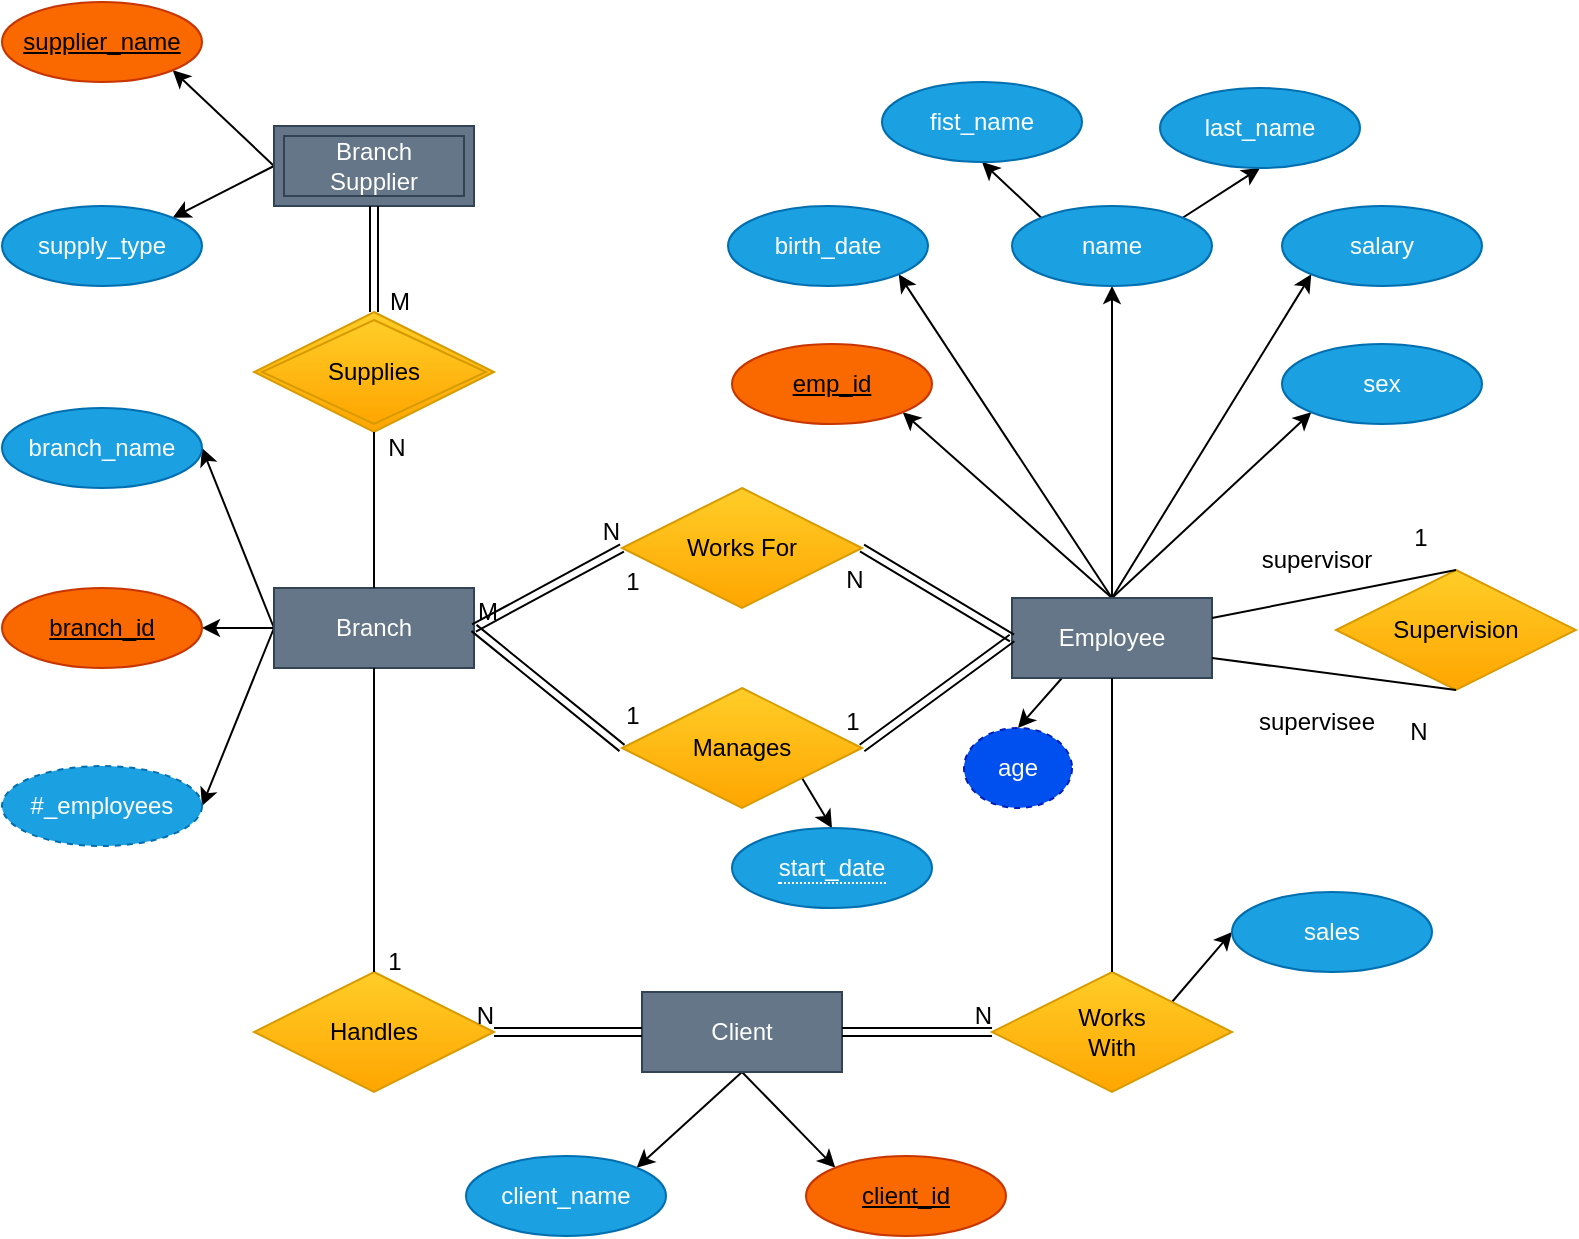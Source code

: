 <mxfile>
    <diagram id="BO3fNUki4Mj-shOOcm3u" name="Page-1">
        <mxGraphModel dx="1246" dy="814" grid="0" gridSize="10" guides="1" tooltips="1" connect="1" arrows="1" fold="1" page="1" pageScale="1" pageWidth="850" pageHeight="1100" background="#FFFFFF" math="0" shadow="0">
            <root>
                <mxCell id="0"/>
                <mxCell id="1" parent="0"/>
                <mxCell id="69" style="edgeStyle=none;html=1;exitX=0;exitY=0.5;exitDx=0;exitDy=0;entryX=1;entryY=0.5;entryDx=0;entryDy=0;strokeColor=#000000;fontColor=#000000;" parent="1" source="2" target="30" edge="1">
                    <mxGeometry relative="1" as="geometry"/>
                </mxCell>
                <mxCell id="70" style="edgeStyle=none;html=1;exitX=0;exitY=0.5;exitDx=0;exitDy=0;entryX=1;entryY=0.5;entryDx=0;entryDy=0;strokeColor=#000000;fontColor=#000000;" parent="1" source="2" target="25" edge="1">
                    <mxGeometry relative="1" as="geometry"/>
                </mxCell>
                <mxCell id="79" style="edgeStyle=none;html=1;exitX=0;exitY=0.5;exitDx=0;exitDy=0;entryX=1;entryY=0.5;entryDx=0;entryDy=0;strokeColor=#000000;" edge="1" parent="1" source="2" target="76">
                    <mxGeometry relative="1" as="geometry"/>
                </mxCell>
                <mxCell id="2" value="Branch" style="whiteSpace=wrap;html=1;align=center;fillColor=#647687;fontColor=#ffffff;strokeColor=#314354;" parent="1" vertex="1">
                    <mxGeometry x="148" y="461" width="100" height="40" as="geometry"/>
                </mxCell>
                <mxCell id="16" style="edgeStyle=none;html=1;exitX=0.5;exitY=0;exitDx=0;exitDy=0;strokeColor=#000000;entryX=0.5;entryY=1;entryDx=0;entryDy=0;" parent="1" source="3" target="9" edge="1">
                    <mxGeometry relative="1" as="geometry">
                        <mxPoint x="553.286" y="192.92" as="targetPoint"/>
                    </mxGeometry>
                </mxCell>
                <mxCell id="36" style="edgeStyle=none;html=1;entryX=0;entryY=1;entryDx=0;entryDy=0;strokeColor=#000000;exitX=0.5;exitY=0;exitDx=0;exitDy=0;" parent="1" source="3" target="12" edge="1">
                    <mxGeometry relative="1" as="geometry">
                        <mxPoint x="859" y="231" as="sourcePoint"/>
                    </mxGeometry>
                </mxCell>
                <mxCell id="37" style="edgeStyle=none;html=1;exitX=0.5;exitY=0;exitDx=0;exitDy=0;entryX=1;entryY=1;entryDx=0;entryDy=0;strokeColor=#000000;" parent="1" source="3" target="13" edge="1">
                    <mxGeometry relative="1" as="geometry"/>
                </mxCell>
                <mxCell id="38" style="edgeStyle=none;html=1;exitX=0.5;exitY=0;exitDx=0;exitDy=0;entryX=0;entryY=1;entryDx=0;entryDy=0;strokeColor=#000000;" parent="1" source="3" target="8" edge="1">
                    <mxGeometry relative="1" as="geometry"/>
                </mxCell>
                <mxCell id="39" style="edgeStyle=none;html=1;exitX=0.5;exitY=0;exitDx=0;exitDy=0;entryX=1;entryY=1;entryDx=0;entryDy=0;strokeColor=#000000;" parent="1" source="3" target="14" edge="1">
                    <mxGeometry relative="1" as="geometry"/>
                </mxCell>
                <mxCell id="75" style="edgeStyle=none;html=1;exitX=0.25;exitY=1;exitDx=0;exitDy=0;entryX=0.5;entryY=0;entryDx=0;entryDy=0;strokeColor=#000000;" edge="1" parent="1" source="3" target="15">
                    <mxGeometry relative="1" as="geometry"/>
                </mxCell>
                <mxCell id="3" value="Employee" style="whiteSpace=wrap;html=1;align=center;fillColor=#647687;fontColor=#ffffff;strokeColor=#314354;" parent="1" vertex="1">
                    <mxGeometry x="517" y="466" width="100" height="40" as="geometry"/>
                </mxCell>
                <mxCell id="100" style="edgeStyle=none;html=1;exitX=0.5;exitY=1;exitDx=0;exitDy=0;entryX=0;entryY=0;entryDx=0;entryDy=0;strokeColor=#000000;fontColor=#000000;" edge="1" parent="1" source="4" target="33">
                    <mxGeometry relative="1" as="geometry"/>
                </mxCell>
                <mxCell id="101" style="edgeStyle=none;html=1;exitX=0.5;exitY=1;exitDx=0;exitDy=0;entryX=1;entryY=0;entryDx=0;entryDy=0;strokeColor=#000000;fontColor=#000000;" edge="1" parent="1" source="4" target="32">
                    <mxGeometry relative="1" as="geometry"/>
                </mxCell>
                <mxCell id="4" value="Client" style="whiteSpace=wrap;html=1;align=center;fillColor=#647687;fontColor=#ffffff;strokeColor=#314354;" parent="1" vertex="1">
                    <mxGeometry x="332" y="663" width="100" height="40" as="geometry"/>
                </mxCell>
                <mxCell id="8" value="sex" style="ellipse;whiteSpace=wrap;html=1;align=center;fillColor=#1ba1e2;fontColor=#ffffff;strokeColor=#006EAF;" parent="1" vertex="1">
                    <mxGeometry x="652" y="339" width="100" height="40" as="geometry"/>
                </mxCell>
                <mxCell id="21" style="edgeStyle=none;html=1;exitX=1;exitY=0;exitDx=0;exitDy=0;entryX=0.5;entryY=1;entryDx=0;entryDy=0;strokeColor=#000000;" parent="1" source="9" target="10" edge="1">
                    <mxGeometry relative="1" as="geometry"/>
                </mxCell>
                <mxCell id="22" style="edgeStyle=none;html=1;exitX=0;exitY=0;exitDx=0;exitDy=0;entryX=0.5;entryY=1;entryDx=0;entryDy=0;strokeColor=#000000;" parent="1" source="9" target="11" edge="1">
                    <mxGeometry relative="1" as="geometry"/>
                </mxCell>
                <mxCell id="9" value="name" style="ellipse;whiteSpace=wrap;html=1;align=center;fillColor=#1ba1e2;fontColor=#ffffff;strokeColor=#006EAF;" parent="1" vertex="1">
                    <mxGeometry x="517" y="270" width="100" height="40" as="geometry"/>
                </mxCell>
                <mxCell id="10" value="last_name" style="ellipse;whiteSpace=wrap;html=1;align=center;fillColor=#1ba1e2;fontColor=#ffffff;strokeColor=#006EAF;" parent="1" vertex="1">
                    <mxGeometry x="591" y="211" width="100" height="40" as="geometry"/>
                </mxCell>
                <mxCell id="11" value="fist_name" style="ellipse;whiteSpace=wrap;html=1;align=center;fillColor=#1ba1e2;fontColor=#ffffff;strokeColor=#006EAF;" parent="1" vertex="1">
                    <mxGeometry x="452" y="208" width="100" height="40" as="geometry"/>
                </mxCell>
                <mxCell id="12" value="salary" style="ellipse;whiteSpace=wrap;html=1;align=center;fillColor=#1ba1e2;fontColor=#ffffff;strokeColor=#006EAF;" parent="1" vertex="1">
                    <mxGeometry x="652" y="270" width="100" height="40" as="geometry"/>
                </mxCell>
                <mxCell id="13" value="birth_date" style="ellipse;whiteSpace=wrap;html=1;align=center;fillColor=#1ba1e2;fontColor=#ffffff;strokeColor=#006EAF;" parent="1" vertex="1">
                    <mxGeometry x="375" y="270" width="100" height="40" as="geometry"/>
                </mxCell>
                <mxCell id="14" value="emp_id" style="ellipse;whiteSpace=wrap;html=1;align=center;fontStyle=4;fillColor=#fa6800;fontColor=#000000;strokeColor=#C73500;" parent="1" vertex="1">
                    <mxGeometry x="377" y="339" width="100" height="40" as="geometry"/>
                </mxCell>
                <mxCell id="15" value="age" style="ellipse;whiteSpace=wrap;html=1;align=center;dashed=1;fillColor=#0050ef;fontColor=#ffffff;strokeColor=#001DBC;" parent="1" vertex="1">
                    <mxGeometry x="493" y="531" width="54" height="40" as="geometry"/>
                </mxCell>
                <mxCell id="25" value="branch_name" style="ellipse;whiteSpace=wrap;html=1;align=center;fillColor=#1ba1e2;fontColor=#ffffff;strokeColor=#006EAF;" parent="1" vertex="1">
                    <mxGeometry x="12" y="371" width="100" height="40" as="geometry"/>
                </mxCell>
                <mxCell id="30" value="branch_id" style="ellipse;whiteSpace=wrap;html=1;align=center;fontStyle=4;fillColor=#fa6800;fontColor=#000000;strokeColor=#C73500;" parent="1" vertex="1">
                    <mxGeometry x="12" y="461" width="100" height="40" as="geometry"/>
                </mxCell>
                <mxCell id="32" value="client_name" style="ellipse;whiteSpace=wrap;html=1;align=center;fillColor=#1ba1e2;fontColor=#ffffff;strokeColor=#006EAF;" parent="1" vertex="1">
                    <mxGeometry x="244" y="745" width="100" height="40" as="geometry"/>
                </mxCell>
                <mxCell id="33" value="client_id" style="ellipse;whiteSpace=wrap;html=1;align=center;fontStyle=4;fillColor=#fa6800;fontColor=#000000;strokeColor=#C73500;" parent="1" vertex="1">
                    <mxGeometry x="414" y="745" width="100" height="40" as="geometry"/>
                </mxCell>
                <mxCell id="42" value="" style="shape=link;html=1;rounded=0;strokeColor=#000000;exitX=1;exitY=0.5;exitDx=0;exitDy=0;entryX=0;entryY=0.5;entryDx=0;entryDy=0;" parent="1" source="2" target="45" edge="1">
                    <mxGeometry relative="1" as="geometry">
                        <mxPoint x="318" y="412" as="sourcePoint"/>
                        <mxPoint x="338" y="261" as="targetPoint"/>
                    </mxGeometry>
                </mxCell>
                <mxCell id="43" value="M" style="resizable=0;html=1;align=left;verticalAlign=bottom;" parent="42" connectable="0" vertex="1">
                    <mxGeometry x="-1" relative="1" as="geometry"/>
                </mxCell>
                <mxCell id="44" value="N" style="resizable=0;html=1;align=right;verticalAlign=bottom;" parent="42" connectable="0" vertex="1">
                    <mxGeometry x="1" relative="1" as="geometry"/>
                </mxCell>
                <mxCell id="45" value="Works For" style="shape=rhombus;perimeter=rhombusPerimeter;whiteSpace=wrap;html=1;align=center;fillColor=#ffcd28;strokeColor=#d79b00;gradientColor=#ffa500;" parent="1" vertex="1">
                    <mxGeometry x="322" y="411" width="120" height="60" as="geometry"/>
                </mxCell>
                <mxCell id="49" value="" style="shape=link;html=1;rounded=0;strokeColor=#000000;entryX=1;entryY=0.5;entryDx=0;entryDy=0;exitX=0;exitY=0.5;exitDx=0;exitDy=0;" parent="1" source="3" target="45" edge="1">
                    <mxGeometry relative="1" as="geometry">
                        <mxPoint x="622" y="419" as="sourcePoint"/>
                        <mxPoint x="478" y="412" as="targetPoint"/>
                    </mxGeometry>
                </mxCell>
                <mxCell id="74" style="edgeStyle=none;html=1;exitX=1;exitY=1;exitDx=0;exitDy=0;entryX=0.5;entryY=0;entryDx=0;entryDy=0;strokeColor=#000000;fontColor=#000000;" parent="1" source="56" target="73" edge="1">
                    <mxGeometry relative="1" as="geometry"/>
                </mxCell>
                <mxCell id="56" value="Manages" style="shape=rhombus;perimeter=rhombusPerimeter;whiteSpace=wrap;html=1;align=center;fillColor=#ffcd28;gradientColor=#ffa500;strokeColor=#d79b00;" parent="1" vertex="1">
                    <mxGeometry x="322" y="511" width="120" height="60" as="geometry"/>
                </mxCell>
                <mxCell id="58" value="" style="shape=link;html=1;rounded=0;strokeColor=#000000;fontColor=#000000;entryX=0;entryY=0.5;entryDx=0;entryDy=0;exitX=1;exitY=0.5;exitDx=0;exitDy=0;" parent="1" source="56" target="3" edge="1">
                    <mxGeometry relative="1" as="geometry">
                        <mxPoint x="431" y="698" as="sourcePoint"/>
                        <mxPoint x="591" y="698" as="targetPoint"/>
                    </mxGeometry>
                </mxCell>
                <mxCell id="61" value="" style="shape=link;html=1;rounded=0;strokeColor=#000000;fontColor=#000000;exitX=1;exitY=0.5;exitDx=0;exitDy=0;entryX=0;entryY=0.5;entryDx=0;entryDy=0;" parent="1" source="2" target="56" edge="1">
                    <mxGeometry relative="1" as="geometry">
                        <mxPoint x="226" y="679" as="sourcePoint"/>
                        <mxPoint x="386" y="679" as="targetPoint"/>
                    </mxGeometry>
                </mxCell>
                <mxCell id="65" value="1" style="text;html=1;align=center;verticalAlign=middle;resizable=0;points=[];autosize=1;strokeColor=none;fillColor=none;fontColor=#000000;" parent="1" vertex="1">
                    <mxGeometry x="314" y="445" width="25" height="26" as="geometry"/>
                </mxCell>
                <mxCell id="66" value="N" style="text;html=1;align=center;verticalAlign=middle;resizable=0;points=[];autosize=1;strokeColor=none;fillColor=none;fontColor=#000000;" parent="1" vertex="1">
                    <mxGeometry x="424" y="444" width="27" height="26" as="geometry"/>
                </mxCell>
                <mxCell id="67" value="1" style="text;html=1;align=center;verticalAlign=middle;resizable=0;points=[];autosize=1;strokeColor=none;fillColor=none;fontColor=#000000;" parent="1" vertex="1">
                    <mxGeometry x="314" y="512" width="25" height="26" as="geometry"/>
                </mxCell>
                <mxCell id="68" value="1" style="text;html=1;align=center;verticalAlign=middle;resizable=0;points=[];autosize=1;strokeColor=none;fillColor=none;fontColor=#000000;" parent="1" vertex="1">
                    <mxGeometry x="424" y="515" width="25" height="26" as="geometry"/>
                </mxCell>
                <mxCell id="73" value="&lt;span style=&quot;border-bottom: 1px dotted&quot;&gt;start_date&lt;/span&gt;" style="ellipse;whiteSpace=wrap;html=1;align=center;fontColor=#ffffff;fillColor=#1ba1e2;strokeColor=#006EAF;" parent="1" vertex="1">
                    <mxGeometry x="377" y="581" width="100" height="40" as="geometry"/>
                </mxCell>
                <mxCell id="76" value="#_employees" style="ellipse;whiteSpace=wrap;html=1;align=center;dashed=1;fillColor=#1ba1e2;fontColor=#ffffff;strokeColor=#006EAF;" vertex="1" parent="1">
                    <mxGeometry x="12" y="550" width="100" height="40" as="geometry"/>
                </mxCell>
                <mxCell id="77" value="Supervision" style="shape=rhombus;perimeter=rhombusPerimeter;whiteSpace=wrap;html=1;align=center;fillColor=#ffcd28;gradientColor=#ffa500;strokeColor=#d79b00;" vertex="1" parent="1">
                    <mxGeometry x="679" y="452" width="120" height="60" as="geometry"/>
                </mxCell>
                <mxCell id="81" value="" style="endArrow=none;html=1;rounded=0;strokeColor=#000000;exitX=1;exitY=0.75;exitDx=0;exitDy=0;entryX=0.5;entryY=1;entryDx=0;entryDy=0;" edge="1" parent="1" source="3" target="77">
                    <mxGeometry relative="1" as="geometry">
                        <mxPoint x="608" y="562" as="sourcePoint"/>
                        <mxPoint x="739" y="538" as="targetPoint"/>
                    </mxGeometry>
                </mxCell>
                <mxCell id="83" value="" style="endArrow=none;html=1;rounded=0;strokeColor=#000000;exitX=1;exitY=0.25;exitDx=0;exitDy=0;entryX=0.5;entryY=0;entryDx=0;entryDy=0;" edge="1" parent="1" source="3" target="77">
                    <mxGeometry relative="1" as="geometry">
                        <mxPoint x="627" y="506" as="sourcePoint"/>
                        <mxPoint x="749.0" y="522" as="targetPoint"/>
                    </mxGeometry>
                </mxCell>
                <mxCell id="84" value="&lt;font color=&quot;#000000&quot;&gt;supervisor&lt;/font&gt;" style="text;html=1;align=center;verticalAlign=middle;resizable=0;points=[];autosize=1;strokeColor=none;fillColor=none;" vertex="1" parent="1">
                    <mxGeometry x="632" y="434" width="73" height="26" as="geometry"/>
                </mxCell>
                <mxCell id="85" value="&lt;font color=&quot;#000000&quot;&gt;supervisee&lt;/font&gt;" style="text;html=1;align=center;verticalAlign=middle;resizable=0;points=[];autosize=1;strokeColor=none;fillColor=none;" vertex="1" parent="1">
                    <mxGeometry x="631" y="515" width="76" height="26" as="geometry"/>
                </mxCell>
                <mxCell id="87" value="N" style="text;html=1;align=center;verticalAlign=middle;resizable=0;points=[];autosize=1;strokeColor=none;fillColor=none;fontColor=#000000;" vertex="1" parent="1">
                    <mxGeometry x="706" y="520" width="27" height="26" as="geometry"/>
                </mxCell>
                <mxCell id="89" value="1" style="text;html=1;align=center;verticalAlign=middle;resizable=0;points=[];autosize=1;strokeColor=none;fillColor=none;fontColor=#000000;" vertex="1" parent="1">
                    <mxGeometry x="708" y="423" width="25" height="26" as="geometry"/>
                </mxCell>
                <mxCell id="121" style="edgeStyle=none;html=1;exitX=1;exitY=0;exitDx=0;exitDy=0;entryX=0;entryY=0.5;entryDx=0;entryDy=0;strokeColor=#000000;fontColor=#000000;" edge="1" parent="1" source="93" target="120">
                    <mxGeometry relative="1" as="geometry"/>
                </mxCell>
                <mxCell id="93" value="Works&lt;br&gt;With" style="shape=rhombus;perimeter=rhombusPerimeter;whiteSpace=wrap;html=1;align=center;fillColor=#ffcd28;gradientColor=#ffa500;strokeColor=#d79b00;" vertex="1" parent="1">
                    <mxGeometry x="507" y="653" width="120" height="60" as="geometry"/>
                </mxCell>
                <mxCell id="95" value="" style="endArrow=none;html=1;rounded=0;strokeColor=#000000;fontColor=#000000;exitX=0.5;exitY=0;exitDx=0;exitDy=0;entryX=0.5;entryY=1;entryDx=0;entryDy=0;" edge="1" parent="1" source="93" target="3">
                    <mxGeometry relative="1" as="geometry">
                        <mxPoint x="342" y="569" as="sourcePoint"/>
                        <mxPoint x="502" y="569" as="targetPoint"/>
                    </mxGeometry>
                </mxCell>
                <mxCell id="98" value="" style="shape=link;html=1;rounded=0;strokeColor=#000000;fontColor=#000000;entryX=0;entryY=0.5;entryDx=0;entryDy=0;" edge="1" parent="1" source="4" target="93">
                    <mxGeometry relative="1" as="geometry">
                        <mxPoint x="430" y="683" as="sourcePoint"/>
                        <mxPoint x="508" y="680" as="targetPoint"/>
                    </mxGeometry>
                </mxCell>
                <mxCell id="99" value="N" style="resizable=0;html=1;align=right;verticalAlign=bottom;fontColor=#000000;" connectable="0" vertex="1" parent="98">
                    <mxGeometry x="1" relative="1" as="geometry"/>
                </mxCell>
                <mxCell id="102" value="Handles" style="shape=rhombus;perimeter=rhombusPerimeter;whiteSpace=wrap;html=1;align=center;fillColor=#ffcd28;gradientColor=#ffa500;strokeColor=#d79b00;" vertex="1" parent="1">
                    <mxGeometry x="138" y="653" width="120" height="60" as="geometry"/>
                </mxCell>
                <mxCell id="103" value="" style="shape=link;html=1;rounded=0;strokeColor=#000000;fontColor=#000000;entryX=1;entryY=0.5;entryDx=0;entryDy=0;exitX=0;exitY=0.5;exitDx=0;exitDy=0;" edge="1" parent="1" source="4" target="102">
                    <mxGeometry relative="1" as="geometry">
                        <mxPoint x="154" y="741" as="sourcePoint"/>
                        <mxPoint x="314" y="741" as="targetPoint"/>
                    </mxGeometry>
                </mxCell>
                <mxCell id="104" value="N" style="resizable=0;html=1;align=right;verticalAlign=bottom;fontColor=#000000;" connectable="0" vertex="1" parent="103">
                    <mxGeometry x="1" relative="1" as="geometry"/>
                </mxCell>
                <mxCell id="105" value="" style="endArrow=none;html=1;rounded=0;strokeColor=#000000;fontColor=#000000;exitX=0.5;exitY=1;exitDx=0;exitDy=0;entryX=0.5;entryY=0;entryDx=0;entryDy=0;" edge="1" parent="1" source="2" target="102">
                    <mxGeometry relative="1" as="geometry">
                        <mxPoint x="418" y="555" as="sourcePoint"/>
                        <mxPoint x="578" y="555" as="targetPoint"/>
                    </mxGeometry>
                </mxCell>
                <mxCell id="106" value="1" style="text;html=1;align=center;verticalAlign=middle;resizable=0;points=[];autosize=1;strokeColor=none;fillColor=none;fontColor=#000000;" vertex="1" parent="1">
                    <mxGeometry x="195" y="635" width="25" height="26" as="geometry"/>
                </mxCell>
                <mxCell id="111" value="Supplies" style="shape=rhombus;double=1;perimeter=rhombusPerimeter;whiteSpace=wrap;html=1;align=center;fillColor=#ffcd28;gradientColor=#ffa500;strokeColor=#d79b00;" vertex="1" parent="1">
                    <mxGeometry x="138" y="323" width="120" height="60" as="geometry"/>
                </mxCell>
                <mxCell id="112" value="" style="endArrow=none;html=1;rounded=0;strokeColor=#000000;fontColor=#000000;exitX=0.5;exitY=1;exitDx=0;exitDy=0;entryX=0.5;entryY=0;entryDx=0;entryDy=0;" edge="1" parent="1" source="111" target="2">
                    <mxGeometry relative="1" as="geometry">
                        <mxPoint x="195" y="409.57" as="sourcePoint"/>
                        <mxPoint x="355" y="409.57" as="targetPoint"/>
                    </mxGeometry>
                </mxCell>
                <mxCell id="115" value="N" style="text;html=1;align=center;verticalAlign=middle;resizable=0;points=[];autosize=1;strokeColor=none;fillColor=none;fontColor=#000000;" vertex="1" parent="1">
                    <mxGeometry x="195" y="378" width="27" height="26" as="geometry"/>
                </mxCell>
                <mxCell id="124" style="edgeStyle=none;html=1;exitX=0;exitY=0.5;exitDx=0;exitDy=0;entryX=1;entryY=0;entryDx=0;entryDy=0;strokeColor=#000000;fontColor=#000000;" edge="1" parent="1" source="116" target="122">
                    <mxGeometry relative="1" as="geometry"/>
                </mxCell>
                <mxCell id="125" style="edgeStyle=none;html=1;exitX=0;exitY=0.5;exitDx=0;exitDy=0;entryX=1;entryY=1;entryDx=0;entryDy=0;strokeColor=#000000;fontColor=#000000;" edge="1" parent="1" source="116" target="123">
                    <mxGeometry relative="1" as="geometry"/>
                </mxCell>
                <mxCell id="116" value="Branch &lt;br&gt;Supplier" style="shape=ext;margin=3;double=1;whiteSpace=wrap;html=1;align=center;fillColor=#647687;strokeColor=#314354;fontColor=#ffffff;" vertex="1" parent="1">
                    <mxGeometry x="148" y="230" width="100" height="40" as="geometry"/>
                </mxCell>
                <mxCell id="117" value="" style="shape=link;html=1;rounded=0;strokeColor=#000000;fontColor=#000000;exitX=0.5;exitY=1;exitDx=0;exitDy=0;entryX=0.5;entryY=0;entryDx=0;entryDy=0;" edge="1" parent="1" source="116" target="111">
                    <mxGeometry relative="1" as="geometry">
                        <mxPoint x="184" y="289.29" as="sourcePoint"/>
                        <mxPoint x="344" y="289.29" as="targetPoint"/>
                    </mxGeometry>
                </mxCell>
                <mxCell id="118" value="M" style="resizable=0;html=1;align=left;verticalAlign=bottom;fontColor=#000000;" connectable="0" vertex="1" parent="117">
                    <mxGeometry x="-1" relative="1" as="geometry">
                        <mxPoint x="6" y="56" as="offset"/>
                    </mxGeometry>
                </mxCell>
                <mxCell id="120" value="sales" style="ellipse;whiteSpace=wrap;html=1;align=center;fontColor=#ffffff;fillColor=#1ba1e2;strokeColor=#006EAF;" vertex="1" parent="1">
                    <mxGeometry x="627" y="613" width="100" height="40" as="geometry"/>
                </mxCell>
                <mxCell id="122" value="supply_type" style="ellipse;whiteSpace=wrap;html=1;align=center;fontColor=#ffffff;fillColor=#1ba1e2;strokeColor=#006EAF;" vertex="1" parent="1">
                    <mxGeometry x="12" y="270" width="100" height="40" as="geometry"/>
                </mxCell>
                <mxCell id="123" value="supplier_name" style="ellipse;whiteSpace=wrap;html=1;align=center;fontStyle=4;fontColor=#000000;fillColor=#fa6800;strokeColor=#C73500;" vertex="1" parent="1">
                    <mxGeometry x="12" y="168" width="100" height="40" as="geometry"/>
                </mxCell>
            </root>
        </mxGraphModel>
    </diagram>
</mxfile>